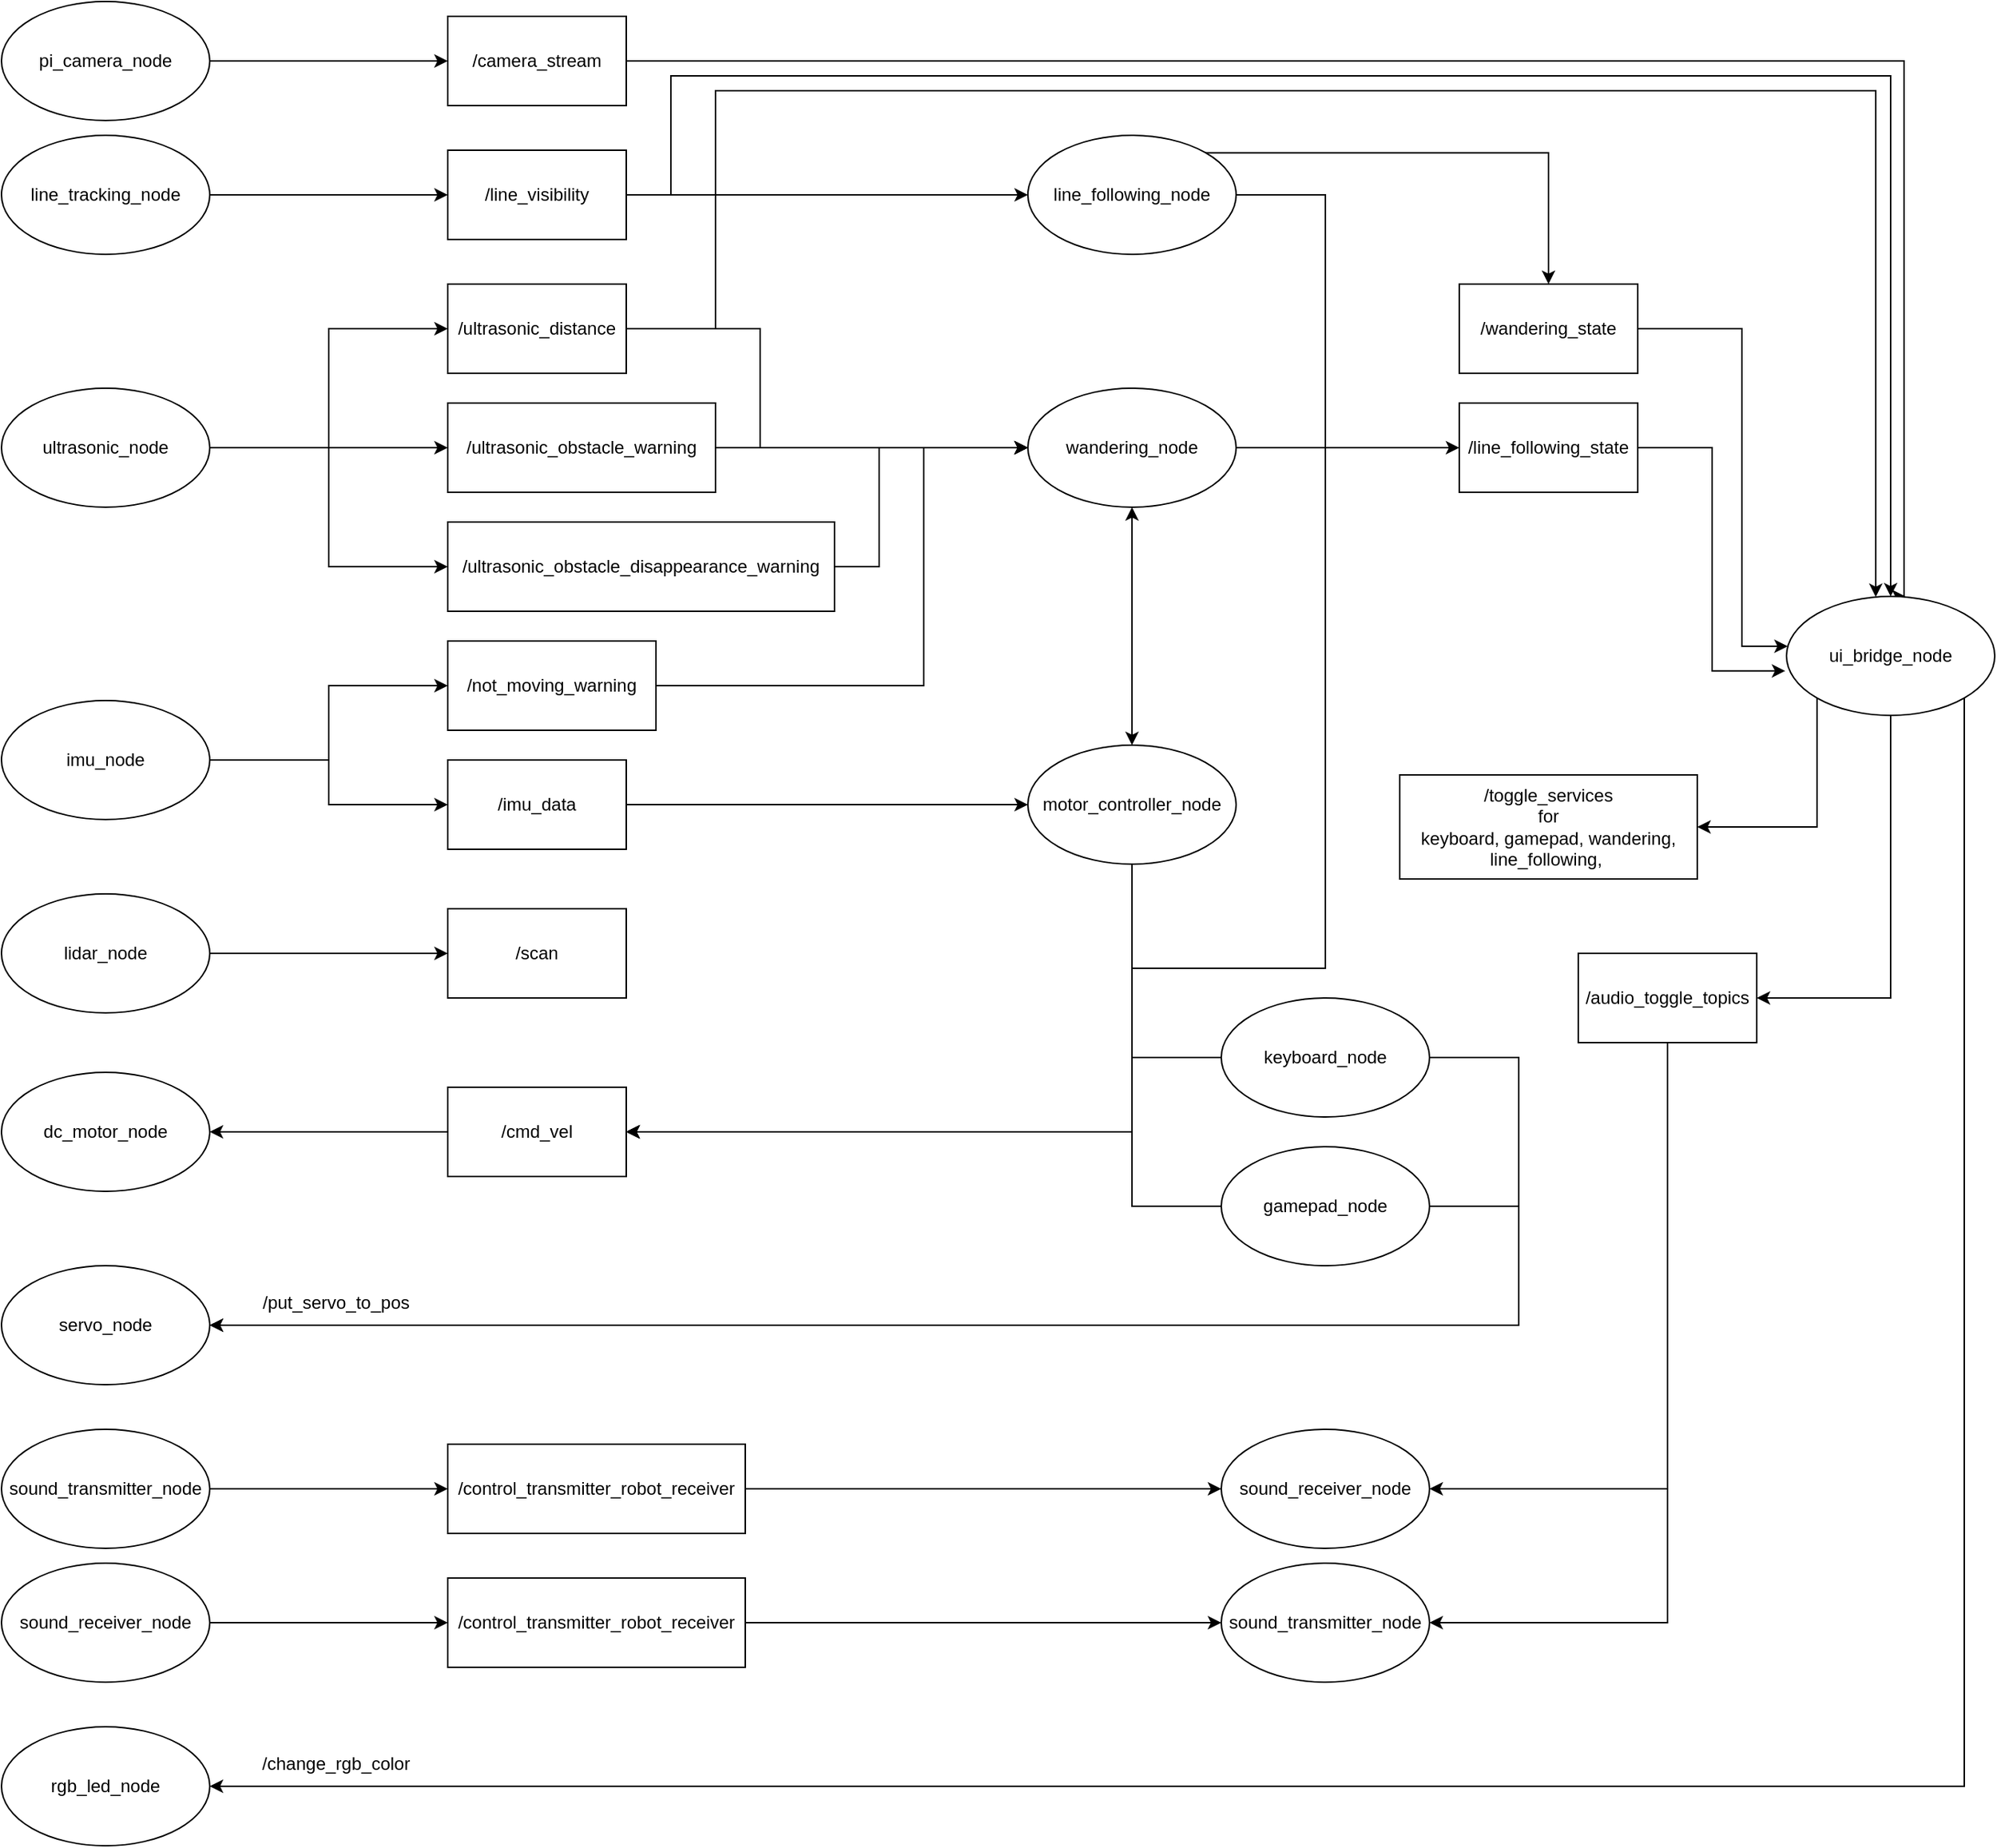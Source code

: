 <mxfile version="24.2.1" type="device">
  <diagram name="Stránka-1" id="hX4mjwrAQs5gfSeiqYVU">
    <mxGraphModel dx="3169" dy="3044" grid="1" gridSize="10" guides="1" tooltips="1" connect="1" arrows="1" fold="1" page="1" pageScale="1" pageWidth="1400" pageHeight="1300" math="0" shadow="0">
      <root>
        <mxCell id="0" />
        <mxCell id="1" parent="0" />
        <mxCell id="SU9u0cyQPSPw7tW-a2yA-3" value="&lt;div&gt;rgb_led_node&lt;/div&gt;" style="ellipse;whiteSpace=wrap;html=1;" parent="1" vertex="1">
          <mxGeometry x="30" y="-110" width="140" height="80" as="geometry" />
        </mxCell>
        <mxCell id="SU9u0cyQPSPw7tW-a2yA-4" value="dc_motor_node" style="ellipse;whiteSpace=wrap;html=1;" parent="1" vertex="1">
          <mxGeometry x="30" y="-550" width="140" height="80" as="geometry" />
        </mxCell>
        <mxCell id="XOsEtjcRTb9OuIdF4erG-8" style="edgeStyle=orthogonalEdgeStyle;rounded=0;orthogonalLoop=1;jettySize=auto;html=1;entryX=0;entryY=0.5;entryDx=0;entryDy=0;" edge="1" parent="1" source="SU9u0cyQPSPw7tW-a2yA-5" target="XOsEtjcRTb9OuIdF4erG-6">
          <mxGeometry relative="1" as="geometry" />
        </mxCell>
        <mxCell id="SU9u0cyQPSPw7tW-a2yA-5" value="line_tracking_node" style="ellipse;whiteSpace=wrap;html=1;" parent="1" vertex="1">
          <mxGeometry x="30" y="-1180" width="140" height="80" as="geometry" />
        </mxCell>
        <mxCell id="SU9u0cyQPSPw7tW-a2yA-6" value="servo_node" style="ellipse;whiteSpace=wrap;html=1;" parent="1" vertex="1">
          <mxGeometry x="30" y="-420" width="140" height="80" as="geometry" />
        </mxCell>
        <mxCell id="XOsEtjcRTb9OuIdF4erG-11" style="edgeStyle=orthogonalEdgeStyle;rounded=0;orthogonalLoop=1;jettySize=auto;html=1;entryX=0;entryY=0.5;entryDx=0;entryDy=0;" edge="1" parent="1" source="SU9u0cyQPSPw7tW-a2yA-7" target="XOsEtjcRTb9OuIdF4erG-5">
          <mxGeometry relative="1" as="geometry" />
        </mxCell>
        <mxCell id="XOsEtjcRTb9OuIdF4erG-12" style="edgeStyle=orthogonalEdgeStyle;rounded=0;orthogonalLoop=1;jettySize=auto;html=1;entryX=0;entryY=0.5;entryDx=0;entryDy=0;" edge="1" parent="1" source="SU9u0cyQPSPw7tW-a2yA-7" target="XOsEtjcRTb9OuIdF4erG-9">
          <mxGeometry relative="1" as="geometry" />
        </mxCell>
        <mxCell id="XOsEtjcRTb9OuIdF4erG-13" style="edgeStyle=orthogonalEdgeStyle;rounded=0;orthogonalLoop=1;jettySize=auto;html=1;entryX=0;entryY=0.5;entryDx=0;entryDy=0;" edge="1" parent="1" source="SU9u0cyQPSPw7tW-a2yA-7" target="XOsEtjcRTb9OuIdF4erG-10">
          <mxGeometry relative="1" as="geometry" />
        </mxCell>
        <mxCell id="SU9u0cyQPSPw7tW-a2yA-7" value="ultrasonic_node" style="ellipse;whiteSpace=wrap;html=1;" parent="1" vertex="1">
          <mxGeometry x="30" y="-1010" width="140" height="80" as="geometry" />
        </mxCell>
        <mxCell id="XOsEtjcRTb9OuIdF4erG-24" style="edgeStyle=orthogonalEdgeStyle;rounded=0;orthogonalLoop=1;jettySize=auto;html=1;entryX=0;entryY=0.5;entryDx=0;entryDy=0;" edge="1" parent="1" source="SU9u0cyQPSPw7tW-a2yA-9" target="XOsEtjcRTb9OuIdF4erG-23">
          <mxGeometry relative="1" as="geometry" />
        </mxCell>
        <mxCell id="SU9u0cyQPSPw7tW-a2yA-9" value="sound_transmitter_node" style="ellipse;whiteSpace=wrap;html=1;" parent="1" vertex="1">
          <mxGeometry x="30" y="-310" width="140" height="80" as="geometry" />
        </mxCell>
        <mxCell id="XOsEtjcRTb9OuIdF4erG-7" style="edgeStyle=orthogonalEdgeStyle;rounded=0;orthogonalLoop=1;jettySize=auto;html=1;entryX=0;entryY=0.5;entryDx=0;entryDy=0;" edge="1" parent="1" source="SU9u0cyQPSPw7tW-a2yA-10" target="XOsEtjcRTb9OuIdF4erG-4">
          <mxGeometry relative="1" as="geometry" />
        </mxCell>
        <mxCell id="SU9u0cyQPSPw7tW-a2yA-10" value="pi_camera_node" style="ellipse;whiteSpace=wrap;html=1;" parent="1" vertex="1">
          <mxGeometry x="30" y="-1270" width="140" height="80" as="geometry" />
        </mxCell>
        <mxCell id="XOsEtjcRTb9OuIdF4erG-16" style="edgeStyle=orthogonalEdgeStyle;rounded=0;orthogonalLoop=1;jettySize=auto;html=1;entryX=0;entryY=0.5;entryDx=0;entryDy=0;" edge="1" parent="1" source="SU9u0cyQPSPw7tW-a2yA-11" target="XOsEtjcRTb9OuIdF4erG-14">
          <mxGeometry relative="1" as="geometry" />
        </mxCell>
        <mxCell id="XOsEtjcRTb9OuIdF4erG-17" style="edgeStyle=orthogonalEdgeStyle;rounded=0;orthogonalLoop=1;jettySize=auto;html=1;entryX=0;entryY=0.5;entryDx=0;entryDy=0;" edge="1" parent="1" source="SU9u0cyQPSPw7tW-a2yA-11" target="XOsEtjcRTb9OuIdF4erG-15">
          <mxGeometry relative="1" as="geometry" />
        </mxCell>
        <mxCell id="SU9u0cyQPSPw7tW-a2yA-11" value="imu_node" style="ellipse;whiteSpace=wrap;html=1;" parent="1" vertex="1">
          <mxGeometry x="30" y="-800" width="140" height="80" as="geometry" />
        </mxCell>
        <mxCell id="XOsEtjcRTb9OuIdF4erG-25" style="edgeStyle=orthogonalEdgeStyle;rounded=0;orthogonalLoop=1;jettySize=auto;html=1;entryX=0;entryY=0.5;entryDx=0;entryDy=0;" edge="1" parent="1" source="XOsEtjcRTb9OuIdF4erG-2" target="XOsEtjcRTb9OuIdF4erG-20">
          <mxGeometry relative="1" as="geometry" />
        </mxCell>
        <mxCell id="XOsEtjcRTb9OuIdF4erG-2" value="sound_receiver_node" style="ellipse;whiteSpace=wrap;html=1;" vertex="1" parent="1">
          <mxGeometry x="30" y="-220" width="140" height="80" as="geometry" />
        </mxCell>
        <mxCell id="XOsEtjcRTb9OuIdF4erG-19" style="edgeStyle=orthogonalEdgeStyle;rounded=0;orthogonalLoop=1;jettySize=auto;html=1;entryX=0;entryY=0.5;entryDx=0;entryDy=0;" edge="1" parent="1" source="XOsEtjcRTb9OuIdF4erG-3" target="XOsEtjcRTb9OuIdF4erG-18">
          <mxGeometry relative="1" as="geometry" />
        </mxCell>
        <mxCell id="XOsEtjcRTb9OuIdF4erG-3" value="lidar_node" style="ellipse;whiteSpace=wrap;html=1;" vertex="1" parent="1">
          <mxGeometry x="30" y="-670" width="140" height="80" as="geometry" />
        </mxCell>
        <mxCell id="XOsEtjcRTb9OuIdF4erG-62" style="edgeStyle=orthogonalEdgeStyle;rounded=0;orthogonalLoop=1;jettySize=auto;html=1;" edge="1" parent="1" source="XOsEtjcRTb9OuIdF4erG-4">
          <mxGeometry relative="1" as="geometry">
            <mxPoint x="1310" y="-870" as="targetPoint" />
            <Array as="points">
              <mxPoint x="1309" y="-1230" />
            </Array>
          </mxGeometry>
        </mxCell>
        <mxCell id="XOsEtjcRTb9OuIdF4erG-4" value="/camera_stream" style="rounded=0;whiteSpace=wrap;html=1;" vertex="1" parent="1">
          <mxGeometry x="330" y="-1260" width="120" height="60" as="geometry" />
        </mxCell>
        <mxCell id="XOsEtjcRTb9OuIdF4erG-44" style="edgeStyle=orthogonalEdgeStyle;rounded=0;orthogonalLoop=1;jettySize=auto;html=1;entryX=0;entryY=0.5;entryDx=0;entryDy=0;" edge="1" parent="1" source="XOsEtjcRTb9OuIdF4erG-5" target="XOsEtjcRTb9OuIdF4erG-34">
          <mxGeometry relative="1" as="geometry">
            <Array as="points">
              <mxPoint x="540" y="-1050" />
              <mxPoint x="540" y="-970" />
            </Array>
          </mxGeometry>
        </mxCell>
        <mxCell id="XOsEtjcRTb9OuIdF4erG-64" style="edgeStyle=orthogonalEdgeStyle;rounded=0;orthogonalLoop=1;jettySize=auto;html=1;" edge="1" parent="1" source="XOsEtjcRTb9OuIdF4erG-5" target="XOsEtjcRTb9OuIdF4erG-31">
          <mxGeometry relative="1" as="geometry">
            <Array as="points">
              <mxPoint x="510" y="-1050" />
              <mxPoint x="510" y="-1210" />
              <mxPoint x="1290" y="-1210" />
            </Array>
          </mxGeometry>
        </mxCell>
        <mxCell id="XOsEtjcRTb9OuIdF4erG-5" value="/ultrasonic_distance" style="rounded=0;whiteSpace=wrap;html=1;" vertex="1" parent="1">
          <mxGeometry x="330" y="-1080" width="120" height="60" as="geometry" />
        </mxCell>
        <mxCell id="XOsEtjcRTb9OuIdF4erG-53" style="edgeStyle=orthogonalEdgeStyle;rounded=0;orthogonalLoop=1;jettySize=auto;html=1;" edge="1" parent="1" source="XOsEtjcRTb9OuIdF4erG-6" target="XOsEtjcRTb9OuIdF4erG-35">
          <mxGeometry relative="1" as="geometry" />
        </mxCell>
        <mxCell id="XOsEtjcRTb9OuIdF4erG-63" style="edgeStyle=orthogonalEdgeStyle;rounded=0;orthogonalLoop=1;jettySize=auto;html=1;entryX=0.5;entryY=0;entryDx=0;entryDy=0;" edge="1" parent="1" source="XOsEtjcRTb9OuIdF4erG-6" target="XOsEtjcRTb9OuIdF4erG-31">
          <mxGeometry relative="1" as="geometry">
            <mxPoint x="1300" y="-890" as="targetPoint" />
            <Array as="points">
              <mxPoint x="480" y="-1140" />
              <mxPoint x="480" y="-1220" />
              <mxPoint x="1300" y="-1220" />
            </Array>
          </mxGeometry>
        </mxCell>
        <mxCell id="XOsEtjcRTb9OuIdF4erG-6" value="/line_visibility" style="rounded=0;whiteSpace=wrap;html=1;" vertex="1" parent="1">
          <mxGeometry x="330" y="-1170" width="120" height="60" as="geometry" />
        </mxCell>
        <mxCell id="XOsEtjcRTb9OuIdF4erG-45" style="edgeStyle=orthogonalEdgeStyle;rounded=0;orthogonalLoop=1;jettySize=auto;html=1;entryX=0;entryY=0.5;entryDx=0;entryDy=0;" edge="1" parent="1" source="XOsEtjcRTb9OuIdF4erG-9" target="XOsEtjcRTb9OuIdF4erG-34">
          <mxGeometry relative="1" as="geometry">
            <Array as="points">
              <mxPoint x="670" y="-970" />
              <mxPoint x="670" y="-970" />
            </Array>
          </mxGeometry>
        </mxCell>
        <mxCell id="XOsEtjcRTb9OuIdF4erG-9" value="/ultrasonic_obstacle_warning" style="rounded=0;whiteSpace=wrap;html=1;" vertex="1" parent="1">
          <mxGeometry x="330" y="-1000" width="180" height="60" as="geometry" />
        </mxCell>
        <mxCell id="XOsEtjcRTb9OuIdF4erG-46" style="edgeStyle=orthogonalEdgeStyle;rounded=0;orthogonalLoop=1;jettySize=auto;html=1;entryX=0;entryY=0.5;entryDx=0;entryDy=0;" edge="1" parent="1" source="XOsEtjcRTb9OuIdF4erG-10" target="XOsEtjcRTb9OuIdF4erG-34">
          <mxGeometry relative="1" as="geometry">
            <Array as="points">
              <mxPoint x="620" y="-890" />
              <mxPoint x="620" y="-970" />
            </Array>
          </mxGeometry>
        </mxCell>
        <mxCell id="XOsEtjcRTb9OuIdF4erG-10" value="/ultrasonic_obstacle_disappearance_warning" style="rounded=0;whiteSpace=wrap;html=1;" vertex="1" parent="1">
          <mxGeometry x="330" y="-920" width="260" height="60" as="geometry" />
        </mxCell>
        <mxCell id="XOsEtjcRTb9OuIdF4erG-43" style="edgeStyle=orthogonalEdgeStyle;rounded=0;orthogonalLoop=1;jettySize=auto;html=1;entryX=0;entryY=0.5;entryDx=0;entryDy=0;" edge="1" parent="1" source="XOsEtjcRTb9OuIdF4erG-14" target="XOsEtjcRTb9OuIdF4erG-40">
          <mxGeometry relative="1" as="geometry">
            <Array as="points">
              <mxPoint x="700" y="-730" />
              <mxPoint x="700" y="-730" />
            </Array>
          </mxGeometry>
        </mxCell>
        <mxCell id="XOsEtjcRTb9OuIdF4erG-14" value="/imu_data" style="rounded=0;whiteSpace=wrap;html=1;" vertex="1" parent="1">
          <mxGeometry x="330" y="-760" width="120" height="60" as="geometry" />
        </mxCell>
        <mxCell id="XOsEtjcRTb9OuIdF4erG-49" style="edgeStyle=orthogonalEdgeStyle;rounded=0;orthogonalLoop=1;jettySize=auto;html=1;entryX=0;entryY=0.5;entryDx=0;entryDy=0;" edge="1" parent="1" source="XOsEtjcRTb9OuIdF4erG-15" target="XOsEtjcRTb9OuIdF4erG-34">
          <mxGeometry relative="1" as="geometry">
            <Array as="points">
              <mxPoint x="650" y="-810" />
              <mxPoint x="650" y="-970" />
            </Array>
          </mxGeometry>
        </mxCell>
        <mxCell id="XOsEtjcRTb9OuIdF4erG-15" value="/not_moving_warning" style="rounded=0;whiteSpace=wrap;html=1;" vertex="1" parent="1">
          <mxGeometry x="330" y="-840" width="140" height="60" as="geometry" />
        </mxCell>
        <mxCell id="XOsEtjcRTb9OuIdF4erG-18" value="/scan" style="rounded=0;whiteSpace=wrap;html=1;" vertex="1" parent="1">
          <mxGeometry x="330" y="-660" width="120" height="60" as="geometry" />
        </mxCell>
        <mxCell id="XOsEtjcRTb9OuIdF4erG-61" style="edgeStyle=orthogonalEdgeStyle;rounded=0;orthogonalLoop=1;jettySize=auto;html=1;entryX=0;entryY=0.5;entryDx=0;entryDy=0;" edge="1" parent="1" source="XOsEtjcRTb9OuIdF4erG-20" target="XOsEtjcRTb9OuIdF4erG-58">
          <mxGeometry relative="1" as="geometry" />
        </mxCell>
        <mxCell id="XOsEtjcRTb9OuIdF4erG-20" value="/control_transmitter_robot_receiver" style="rounded=0;whiteSpace=wrap;html=1;" vertex="1" parent="1">
          <mxGeometry x="330" y="-210" width="200" height="60" as="geometry" />
        </mxCell>
        <mxCell id="XOsEtjcRTb9OuIdF4erG-60" style="edgeStyle=orthogonalEdgeStyle;rounded=0;orthogonalLoop=1;jettySize=auto;html=1;entryX=0;entryY=0.5;entryDx=0;entryDy=0;" edge="1" parent="1" source="XOsEtjcRTb9OuIdF4erG-23" target="XOsEtjcRTb9OuIdF4erG-59">
          <mxGeometry relative="1" as="geometry" />
        </mxCell>
        <mxCell id="XOsEtjcRTb9OuIdF4erG-23" value="/control_transmitter_robot_receiver" style="rounded=0;whiteSpace=wrap;html=1;" vertex="1" parent="1">
          <mxGeometry x="330" y="-300" width="200" height="60" as="geometry" />
        </mxCell>
        <mxCell id="XOsEtjcRTb9OuIdF4erG-28" style="edgeStyle=orthogonalEdgeStyle;rounded=0;orthogonalLoop=1;jettySize=auto;html=1;entryX=1;entryY=0.5;entryDx=0;entryDy=0;" edge="1" parent="1" source="XOsEtjcRTb9OuIdF4erG-26" target="SU9u0cyQPSPw7tW-a2yA-4">
          <mxGeometry relative="1" as="geometry" />
        </mxCell>
        <mxCell id="XOsEtjcRTb9OuIdF4erG-26" value="/cmd_vel" style="rounded=0;whiteSpace=wrap;html=1;" vertex="1" parent="1">
          <mxGeometry x="330" y="-540" width="120" height="60" as="geometry" />
        </mxCell>
        <mxCell id="XOsEtjcRTb9OuIdF4erG-67" style="edgeStyle=orthogonalEdgeStyle;rounded=0;orthogonalLoop=1;jettySize=auto;html=1;entryX=1;entryY=0.5;entryDx=0;entryDy=0;exitX=1;exitY=1;exitDx=0;exitDy=0;" edge="1" parent="1" source="XOsEtjcRTb9OuIdF4erG-31" target="SU9u0cyQPSPw7tW-a2yA-3">
          <mxGeometry relative="1" as="geometry">
            <Array as="points">
              <mxPoint x="1349" y="-70" />
            </Array>
          </mxGeometry>
        </mxCell>
        <mxCell id="XOsEtjcRTb9OuIdF4erG-79" style="edgeStyle=orthogonalEdgeStyle;rounded=0;orthogonalLoop=1;jettySize=auto;html=1;entryX=1;entryY=0.5;entryDx=0;entryDy=0;exitX=0;exitY=1;exitDx=0;exitDy=0;" edge="1" parent="1" source="XOsEtjcRTb9OuIdF4erG-31" target="XOsEtjcRTb9OuIdF4erG-76">
          <mxGeometry relative="1" as="geometry">
            <mxPoint x="1220" y="-770" as="sourcePoint" />
            <Array as="points">
              <mxPoint x="1251" y="-715" />
            </Array>
          </mxGeometry>
        </mxCell>
        <mxCell id="XOsEtjcRTb9OuIdF4erG-82" style="edgeStyle=orthogonalEdgeStyle;rounded=0;orthogonalLoop=1;jettySize=auto;html=1;entryX=1;entryY=0.5;entryDx=0;entryDy=0;exitX=0.5;exitY=1;exitDx=0;exitDy=0;" edge="1" parent="1" source="XOsEtjcRTb9OuIdF4erG-31" target="XOsEtjcRTb9OuIdF4erG-81">
          <mxGeometry relative="1" as="geometry">
            <mxPoint x="1300" y="-750" as="sourcePoint" />
            <Array as="points">
              <mxPoint x="1300" y="-600" />
            </Array>
          </mxGeometry>
        </mxCell>
        <mxCell id="XOsEtjcRTb9OuIdF4erG-31" value="ui_bridge_node" style="ellipse;whiteSpace=wrap;html=1;" vertex="1" parent="1">
          <mxGeometry x="1230" y="-870" width="140" height="80" as="geometry" />
        </mxCell>
        <mxCell id="XOsEtjcRTb9OuIdF4erG-51" style="edgeStyle=orthogonalEdgeStyle;rounded=0;orthogonalLoop=1;jettySize=auto;html=1;entryX=1;entryY=0.5;entryDx=0;entryDy=0;exitX=0;exitY=0.5;exitDx=0;exitDy=0;" edge="1" parent="1" source="XOsEtjcRTb9OuIdF4erG-32" target="XOsEtjcRTb9OuIdF4erG-26">
          <mxGeometry relative="1" as="geometry">
            <Array as="points">
              <mxPoint x="790" y="-560" />
              <mxPoint x="790" y="-510" />
            </Array>
          </mxGeometry>
        </mxCell>
        <mxCell id="XOsEtjcRTb9OuIdF4erG-57" style="edgeStyle=orthogonalEdgeStyle;rounded=0;orthogonalLoop=1;jettySize=auto;html=1;entryX=1;entryY=0.5;entryDx=0;entryDy=0;" edge="1" parent="1" source="XOsEtjcRTb9OuIdF4erG-32" target="SU9u0cyQPSPw7tW-a2yA-6">
          <mxGeometry relative="1" as="geometry">
            <Array as="points">
              <mxPoint x="1050" y="-560" />
              <mxPoint x="1050" y="-380" />
            </Array>
          </mxGeometry>
        </mxCell>
        <mxCell id="XOsEtjcRTb9OuIdF4erG-32" value="keyboard_node" style="ellipse;whiteSpace=wrap;html=1;" vertex="1" parent="1">
          <mxGeometry x="850" y="-600" width="140" height="80" as="geometry" />
        </mxCell>
        <mxCell id="XOsEtjcRTb9OuIdF4erG-52" style="edgeStyle=orthogonalEdgeStyle;rounded=0;orthogonalLoop=1;jettySize=auto;html=1;entryX=1;entryY=0.5;entryDx=0;entryDy=0;" edge="1" parent="1" source="XOsEtjcRTb9OuIdF4erG-33" target="XOsEtjcRTb9OuIdF4erG-26">
          <mxGeometry relative="1" as="geometry">
            <Array as="points">
              <mxPoint x="790" y="-460" />
              <mxPoint x="790" y="-510" />
            </Array>
          </mxGeometry>
        </mxCell>
        <mxCell id="XOsEtjcRTb9OuIdF4erG-56" style="edgeStyle=orthogonalEdgeStyle;rounded=0;orthogonalLoop=1;jettySize=auto;html=1;entryX=1;entryY=0.5;entryDx=0;entryDy=0;" edge="1" parent="1" source="XOsEtjcRTb9OuIdF4erG-33" target="SU9u0cyQPSPw7tW-a2yA-6">
          <mxGeometry relative="1" as="geometry">
            <Array as="points">
              <mxPoint x="1050" y="-460" />
              <mxPoint x="1050" y="-380" />
              <mxPoint x="170" y="-380" />
            </Array>
          </mxGeometry>
        </mxCell>
        <mxCell id="XOsEtjcRTb9OuIdF4erG-33" value="gamepad_node" style="ellipse;whiteSpace=wrap;html=1;" vertex="1" parent="1">
          <mxGeometry x="850" y="-500" width="140" height="80" as="geometry" />
        </mxCell>
        <mxCell id="XOsEtjcRTb9OuIdF4erG-47" style="edgeStyle=orthogonalEdgeStyle;rounded=0;orthogonalLoop=1;jettySize=auto;html=1;entryX=0.5;entryY=0;entryDx=0;entryDy=0;startArrow=classic;startFill=1;exitX=0.5;exitY=1;exitDx=0;exitDy=0;" edge="1" parent="1" source="XOsEtjcRTb9OuIdF4erG-34" target="XOsEtjcRTb9OuIdF4erG-40">
          <mxGeometry relative="1" as="geometry">
            <mxPoint x="730" y="-950" as="sourcePoint" />
          </mxGeometry>
        </mxCell>
        <mxCell id="XOsEtjcRTb9OuIdF4erG-65" style="edgeStyle=orthogonalEdgeStyle;rounded=0;orthogonalLoop=1;jettySize=auto;html=1;entryX=0;entryY=0.5;entryDx=0;entryDy=0;" edge="1" parent="1" source="XOsEtjcRTb9OuIdF4erG-34" target="XOsEtjcRTb9OuIdF4erG-71">
          <mxGeometry relative="1" as="geometry" />
        </mxCell>
        <mxCell id="XOsEtjcRTb9OuIdF4erG-34" value="wandering_node" style="ellipse;whiteSpace=wrap;html=1;" vertex="1" parent="1">
          <mxGeometry x="720" y="-1010" width="140" height="80" as="geometry" />
        </mxCell>
        <mxCell id="XOsEtjcRTb9OuIdF4erG-54" style="edgeStyle=orthogonalEdgeStyle;rounded=0;orthogonalLoop=1;jettySize=auto;html=1;entryX=1;entryY=0.5;entryDx=0;entryDy=0;" edge="1" parent="1" source="XOsEtjcRTb9OuIdF4erG-35" target="XOsEtjcRTb9OuIdF4erG-26">
          <mxGeometry relative="1" as="geometry">
            <Array as="points">
              <mxPoint x="920" y="-1140" />
              <mxPoint x="920" y="-620" />
              <mxPoint x="790" y="-620" />
              <mxPoint x="790" y="-510" />
            </Array>
          </mxGeometry>
        </mxCell>
        <mxCell id="XOsEtjcRTb9OuIdF4erG-66" style="edgeStyle=orthogonalEdgeStyle;rounded=0;orthogonalLoop=1;jettySize=auto;html=1;entryX=0.5;entryY=0;entryDx=0;entryDy=0;exitX=1;exitY=0;exitDx=0;exitDy=0;" edge="1" parent="1" source="XOsEtjcRTb9OuIdF4erG-35" target="XOsEtjcRTb9OuIdF4erG-70">
          <mxGeometry relative="1" as="geometry">
            <Array as="points">
              <mxPoint x="1070" y="-1168" />
            </Array>
          </mxGeometry>
        </mxCell>
        <mxCell id="XOsEtjcRTb9OuIdF4erG-35" value="line_following_node" style="ellipse;whiteSpace=wrap;html=1;" vertex="1" parent="1">
          <mxGeometry x="720" y="-1180" width="140" height="80" as="geometry" />
        </mxCell>
        <mxCell id="XOsEtjcRTb9OuIdF4erG-48" style="edgeStyle=orthogonalEdgeStyle;rounded=0;orthogonalLoop=1;jettySize=auto;html=1;entryX=1;entryY=0.5;entryDx=0;entryDy=0;exitX=0.5;exitY=1;exitDx=0;exitDy=0;" edge="1" parent="1" source="XOsEtjcRTb9OuIdF4erG-40" target="XOsEtjcRTb9OuIdF4erG-26">
          <mxGeometry relative="1" as="geometry">
            <mxPoint x="770" y="-650" as="sourcePoint" />
            <Array as="points">
              <mxPoint x="790" y="-510" />
            </Array>
          </mxGeometry>
        </mxCell>
        <mxCell id="XOsEtjcRTb9OuIdF4erG-40" value="motor_controller_node" style="ellipse;whiteSpace=wrap;html=1;" vertex="1" parent="1">
          <mxGeometry x="720" y="-770" width="140" height="80" as="geometry" />
        </mxCell>
        <mxCell id="XOsEtjcRTb9OuIdF4erG-58" value="sound_transmitter_node" style="ellipse;whiteSpace=wrap;html=1;" vertex="1" parent="1">
          <mxGeometry x="850" y="-220" width="140" height="80" as="geometry" />
        </mxCell>
        <mxCell id="XOsEtjcRTb9OuIdF4erG-59" value="sound_receiver_node" style="ellipse;whiteSpace=wrap;html=1;" vertex="1" parent="1">
          <mxGeometry x="850" y="-310" width="140" height="80" as="geometry" />
        </mxCell>
        <mxCell id="XOsEtjcRTb9OuIdF4erG-72" style="edgeStyle=orthogonalEdgeStyle;rounded=0;orthogonalLoop=1;jettySize=auto;html=1;entryX=0.006;entryY=0.419;entryDx=0;entryDy=0;entryPerimeter=0;" edge="1" parent="1" source="XOsEtjcRTb9OuIdF4erG-70" target="XOsEtjcRTb9OuIdF4erG-31">
          <mxGeometry relative="1" as="geometry">
            <Array as="points">
              <mxPoint x="1200" y="-1050" />
              <mxPoint x="1200" y="-836" />
            </Array>
          </mxGeometry>
        </mxCell>
        <mxCell id="XOsEtjcRTb9OuIdF4erG-70" value="/wandering_state" style="rounded=0;whiteSpace=wrap;html=1;" vertex="1" parent="1">
          <mxGeometry x="1010" y="-1080" width="120" height="60" as="geometry" />
        </mxCell>
        <mxCell id="XOsEtjcRTb9OuIdF4erG-71" value="/line_following_state" style="rounded=0;whiteSpace=wrap;html=1;" vertex="1" parent="1">
          <mxGeometry x="1010" y="-1000" width="120" height="60" as="geometry" />
        </mxCell>
        <mxCell id="XOsEtjcRTb9OuIdF4erG-73" style="edgeStyle=orthogonalEdgeStyle;rounded=0;orthogonalLoop=1;jettySize=auto;html=1;entryX=-0.006;entryY=0.626;entryDx=0;entryDy=0;entryPerimeter=0;" edge="1" parent="1" source="XOsEtjcRTb9OuIdF4erG-71" target="XOsEtjcRTb9OuIdF4erG-31">
          <mxGeometry relative="1" as="geometry" />
        </mxCell>
        <mxCell id="XOsEtjcRTb9OuIdF4erG-75" value="/change_rgb_color" style="text;html=1;align=center;verticalAlign=middle;whiteSpace=wrap;rounded=0;rotation=0;" vertex="1" parent="1">
          <mxGeometry x="190" y="-100" width="130" height="30" as="geometry" />
        </mxCell>
        <mxCell id="XOsEtjcRTb9OuIdF4erG-76" value="/toggle_services&lt;br&gt;for&lt;br&gt;keyboard, gamepad, wandering, line_following,&amp;nbsp;" style="rounded=0;whiteSpace=wrap;html=1;" vertex="1" parent="1">
          <mxGeometry x="970" y="-750" width="200" height="70" as="geometry" />
        </mxCell>
        <mxCell id="XOsEtjcRTb9OuIdF4erG-83" style="edgeStyle=orthogonalEdgeStyle;rounded=0;orthogonalLoop=1;jettySize=auto;html=1;entryX=1;entryY=0.5;entryDx=0;entryDy=0;" edge="1" parent="1" source="XOsEtjcRTb9OuIdF4erG-81" target="XOsEtjcRTb9OuIdF4erG-59">
          <mxGeometry relative="1" as="geometry">
            <Array as="points">
              <mxPoint x="1150" y="-270" />
            </Array>
          </mxGeometry>
        </mxCell>
        <mxCell id="XOsEtjcRTb9OuIdF4erG-84" style="edgeStyle=orthogonalEdgeStyle;rounded=0;orthogonalLoop=1;jettySize=auto;html=1;entryX=1;entryY=0.5;entryDx=0;entryDy=0;" edge="1" parent="1" source="XOsEtjcRTb9OuIdF4erG-81" target="XOsEtjcRTb9OuIdF4erG-58">
          <mxGeometry relative="1" as="geometry">
            <Array as="points">
              <mxPoint x="1150" y="-180" />
            </Array>
          </mxGeometry>
        </mxCell>
        <mxCell id="XOsEtjcRTb9OuIdF4erG-81" value="/audio_toggle_topics" style="rounded=0;whiteSpace=wrap;html=1;" vertex="1" parent="1">
          <mxGeometry x="1090" y="-630" width="120" height="60" as="geometry" />
        </mxCell>
        <mxCell id="XOsEtjcRTb9OuIdF4erG-85" value="/put_servo_to_pos" style="text;html=1;align=center;verticalAlign=middle;whiteSpace=wrap;rounded=0;" vertex="1" parent="1">
          <mxGeometry x="180" y="-410" width="150" height="30" as="geometry" />
        </mxCell>
      </root>
    </mxGraphModel>
  </diagram>
</mxfile>
